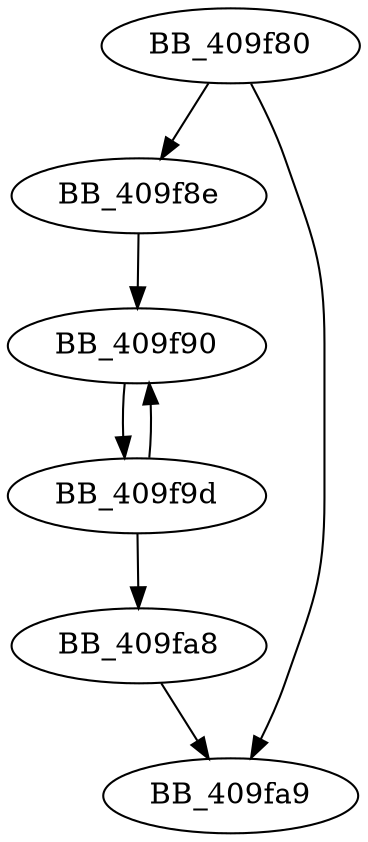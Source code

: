 DiGraph sub_409F80{
BB_409f80->BB_409f8e
BB_409f80->BB_409fa9
BB_409f8e->BB_409f90
BB_409f90->BB_409f9d
BB_409f9d->BB_409f90
BB_409f9d->BB_409fa8
BB_409fa8->BB_409fa9
}
